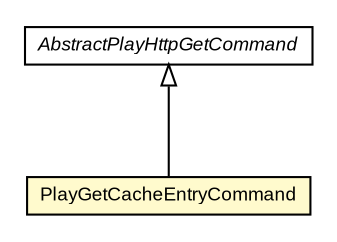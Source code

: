 #!/usr/local/bin/dot
#
# Class diagram 
# Generated by UMLGraph version R5_6-24-gf6e263 (http://www.umlgraph.org/)
#

digraph G {
	edge [fontname="arial",fontsize=10,labelfontname="arial",labelfontsize=10];
	node [fontname="arial",fontsize=10,shape=plaintext];
	nodesep=0.25;
	ranksep=0.5;
	// com.google.code.play.selenium.step.PlayGetCacheEntryCommand
	c1076 [label=<<table title="com.google.code.play.selenium.step.PlayGetCacheEntryCommand" border="0" cellborder="1" cellspacing="0" cellpadding="2" port="p" bgcolor="lemonChiffon" href="./PlayGetCacheEntryCommand.html">
		<tr><td><table border="0" cellspacing="0" cellpadding="1">
<tr><td align="center" balign="center"> PlayGetCacheEntryCommand </td></tr>
		</table></td></tr>
		</table>>, URL="./PlayGetCacheEntryCommand.html", fontname="arial", fontcolor="black", fontsize=9.0];
	// com.google.code.play.selenium.step.AbstractPlayHttpGetCommand
	c1095 [label=<<table title="com.google.code.play.selenium.step.AbstractPlayHttpGetCommand" border="0" cellborder="1" cellspacing="0" cellpadding="2" port="p" href="./AbstractPlayHttpGetCommand.html">
		<tr><td><table border="0" cellspacing="0" cellpadding="1">
<tr><td align="center" balign="center"><font face="arial italic"> AbstractPlayHttpGetCommand </font></td></tr>
		</table></td></tr>
		</table>>, URL="./AbstractPlayHttpGetCommand.html", fontname="arial", fontcolor="black", fontsize=9.0];
	//com.google.code.play.selenium.step.PlayGetCacheEntryCommand extends com.google.code.play.selenium.step.AbstractPlayHttpGetCommand
	c1095:p -> c1076:p [dir=back,arrowtail=empty];
}

